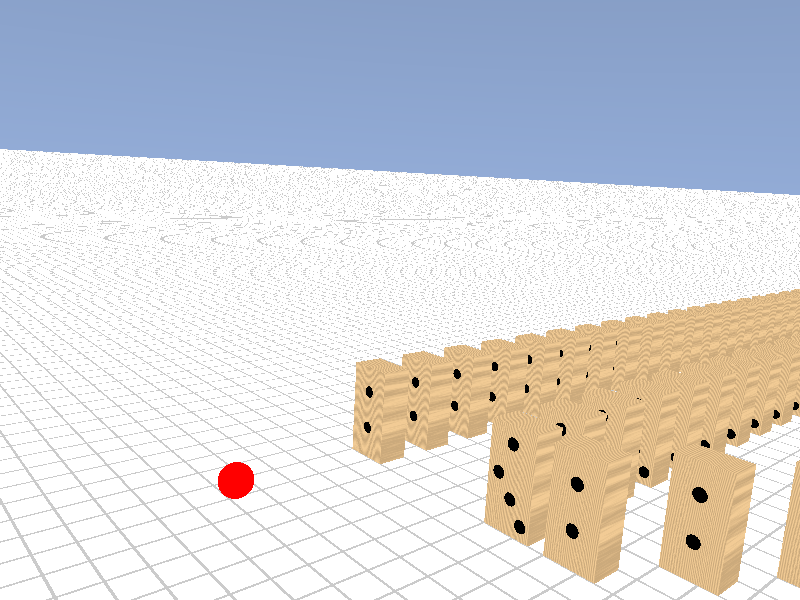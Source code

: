 #version 3.7;
global_settings {  assumed_gamma 1.0 }
#default{ finish{ ambient 0.1 diffuse 0.9 }} 
//--------------------------------------------------------------------------
#include "colors.inc"
#include "textures.inc"
#include "glass.inc"
#include "metals.inc"
#include "golds.inc"
#include "stones.inc"
#include "woods.inc"
#include "shapes.inc"
#include "shapes2.inc"
#include "functions.inc"
#include "math.inc"
#include "transforms.inc"

#declare RasterScale = 1.0;
#declare RasterHalfLine  = 0.035;  
#declare RasterHalfLineZ = 0.035; 
//-------------------------------------------------------------------------
#macro Raster(RScale, HLine) 
       pigment{ gradient x scale RScale
                color_map{[0.000   color rgbt<1,1,1,0>*0.6]
                          [0+HLine color rgbt<1,1,1,0>*0.6]
                          [0+HLine color rgbt<1,1,1,1>]
                          [1-HLine color rgbt<1,1,1,1>]
                          [1-HLine color rgbt<1,1,1,0>*0.6]
                          [1.000   color rgbt<1,1,1,0>*0.6]} }
 #end   
                            
                            
#declare Jump_Start  = 1;
#declare Jump_Height = 7;
#if (clock < Jump_Start )
 #declare Camera_Y = 8;
#else
 #declare Camera_Y = 3;
   + Jump_Height*
     1.5*(0.5+cos(0.5*pi*(clock-Jump_Start)));
#end 






#declare Camera_2 = camera {
                         angle 60
                         location <3,Camera_Y,-20>
                         right x*image_width/image_height
                         look_at <-3,5,5>
                         rotate<0,-360*(clock+0.1),5>
}
                            
                            
#declare figura=   box {
    <-1,0,-1>,< 0.5,3,0>
     texture {DMFWood4 
                  finish { diffuse 1.2
                           phong 1}
               
                translate<25,0,-5>
                
                }
  }
  
  
             
  
#declare esfera=   sphere{ <0,0,0>, 0.25
        texture { pigment{ rgb<1,0,0> }
                  finish { diffuse 0.9
                           phong 1}
                } 
        translate <1,0.25,-2.9>
      scale<2,2,2>
        } 
         
#declare num= sphere{ <0,0,0>, 0.25
        texture { 
                  finish { diffuse 0.9
                           phong 1}
                } 
        
      scale<0.8,0.8,0.5>
        }
        
        
                     
                            
#declare domino_two = union {
  object { figura }
  object{num translate <-0.25,2.2,-0.95>}
  object{num translate <-0.25,1,-0.95>}
  
}    


#declare domino_four = union {
  object { figura }
  object{num translate <-0.25,2.5,-0.95>}
  object{num translate <-0.65,1.6,-0.95>}
  object{num translate <-0.20,1,-0.95>}
  object{num translate <0.20,0.4,-0.95>} 
  
  
  
}



                            
camera{Camera_2}
// sun ---------------------------------------------------------------------
light_source{<1500,2500,-2500> color White}

// sky --------------------------------------------------------------- 

sky_sphere{ pigment{ gradient <0,1,0>
                     color_map{ [0   color rgb<0.24,0.34,0.56>*1.2]        
                                [0.5 color rgb<0.24,0.34,0.56>*0.4] 
                                [0.5 color rgb<0.24,0.34,0.56>*0.4] 
                                [1.0 color rgb<0.24,0.34,0.56>*1.2]          
                              }
                                     
                                     
                                     
                                     
                      rotate< 0,0, 0>  
                   
                     scale 2 }
           } 
           
          
//------------------------------------------------------------------------


//--------------------------------------------------------------------------
//---------------------------- objects in scene ----------------------------
//--------------------------------------------------------------------------
                 
  
            
                 
plane { <0,1,0>, 0
        texture { pigment{color White*1.1}
                  finish {ambient 0.45 diffuse 0.85}}
        texture { Raster(RasterScale,RasterHalfLine ) rotate<0,0,0> }
        texture { Raster(RasterScale,RasterHalfLineZ) rotate<0,90,0>}
        rotate<0,0,0>
      }
   

  
      
union{
object{esfera
 
    translate <-10, 0,4.5*clock>
 }    
 #for (i, 0,20, 1)
    object{ domino_four translate<-2,0,i*2 >}
    object{domino_two translate<-8,0,i*2 >}
    object{domino_two translate<i*2,0,i*2 >}
 #end
 rotate<0,0,0>
 translate<5,0,0>
}
  


